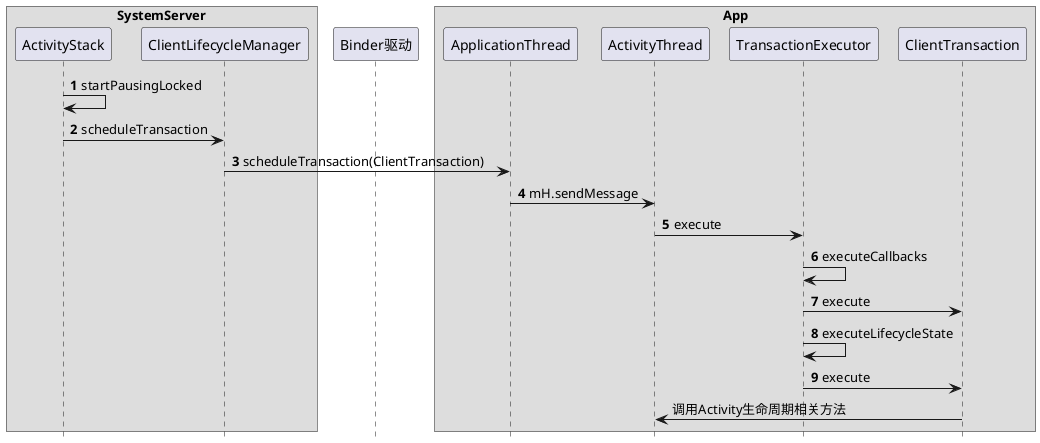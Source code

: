 @startuml
hide footbox
skinparam ParticipantPadding 5
skinparam BoxPadding 5

box "SystemServer"
participant ActivityStack
'participant ActivityStackSupervisor
participant ClientLifecycleManager
end box

participant Binder驱动

box "App"
participant ApplicationThread
participant ActivityThread
participant TransactionExecutor
participant ClientTransaction
end box

autonumber 1 1
'ActivityStack -> ActivityStack : resumeTopActivityInnerLocked
ActivityStack -> ActivityStack : startPausingLocked
ActivityStack -> ClientLifecycleManager : scheduleTransaction
ClientLifecycleManager -> ApplicationThread : scheduleTransaction(ClientTransaction)
ApplicationThread -> ActivityThread : mH.sendMessage
ActivityThread -> TransactionExecutor : execute
TransactionExecutor -> TransactionExecutor : executeCallbacks
TransactionExecutor -> ClientTransaction : execute
TransactionExecutor -> TransactionExecutor : executeLifecycleState
TransactionExecutor -> ClientTransaction : execute
autonumber stop
ClientTransaction -> ActivityThread : 调用Activity生命周期相关方法

@enduml